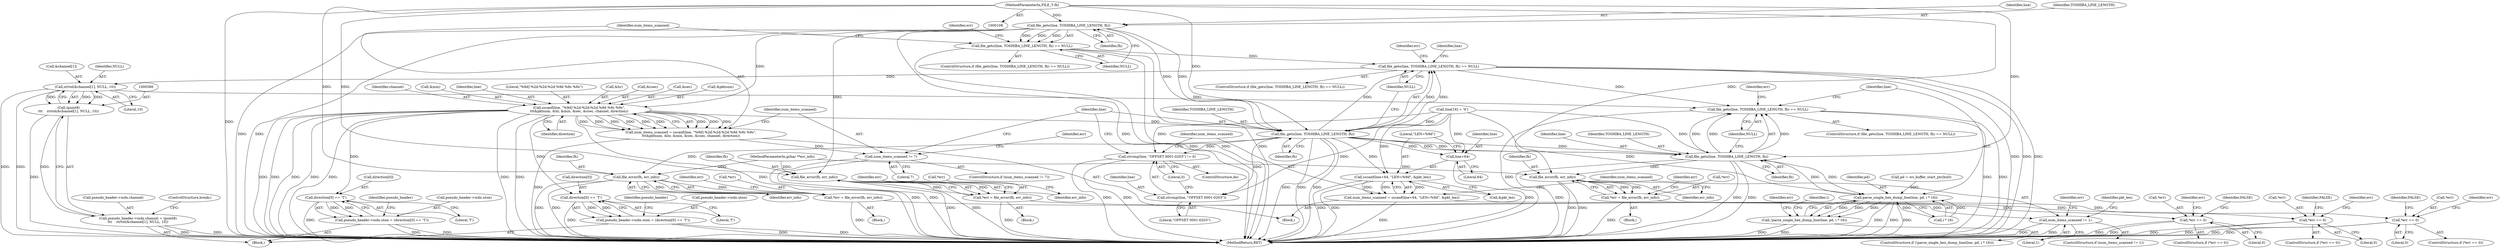 digraph "0_wireshark_3270dfac43da861c714df76513456b46765ff47f@API" {
"1000137" [label="(Call,file_gets(line, TOSHIBA_LINE_LENGTH, fh))"];
"1000109" [label="(MethodParameterIn,FILE_T fh)"];
"1000136" [label="(Call,file_gets(line, TOSHIBA_LINE_LENGTH, fh) == NULL)"];
"1000197" [label="(Call,file_gets(line, TOSHIBA_LINE_LENGTH, fh) == NULL)"];
"1000367" [label="(Call,strtol(&channel[1], NULL, 10))"];
"1000365" [label="(Call,(guint8)\n\t\t\t    strtol(&channel[1], NULL, 10))"];
"1000359" [label="(Call,pseudo_header->isdn.channel = (guint8)\n\t\t\t    strtol(&channel[1], NULL, 10))"];
"1000445" [label="(Call,file_gets(line, TOSHIBA_LINE_LENGTH, fh) == NULL)"];
"1000146" [label="(Call,file_error(fh, err_info))"];
"1000143" [label="(Call,*err = file_error(fh, err_info))"];
"1000150" [label="(Call,*err == 0)"];
"1000163" [label="(Call,sscanf(line, \"%9d] %2d:%2d:%2d.%9d %9s %9s\",\n\t\t\t&pktnum, &hr, &min, &sec, &csec, channel, direction))"];
"1000161" [label="(Call,num_items_scanned = sscanf(line, \"%9d] %2d:%2d:%2d.%9d %9s %9s\",\n\t\t\t&pktnum, &hr, &min, &sec, &csec, channel, direction))"];
"1000179" [label="(Call,num_items_scanned != 7)"];
"1000198" [label="(Call,file_gets(line, TOSHIBA_LINE_LENGTH, fh))"];
"1000207" [label="(Call,file_error(fh, err_info))"];
"1000204" [label="(Call,*err = file_error(fh, err_info))"];
"1000211" [label="(Call,*err == 0)"];
"1000227" [label="(Call,strcmp(line, \"OFFSET 0001-0203\") != 0)"];
"1000228" [label="(Call,strcmp(line, \"OFFSET 0001-0203\"))"];
"1000234" [label="(Call,sscanf(line+64, \"LEN=%9d\", &pkt_len))"];
"1000232" [label="(Call,num_items_scanned = sscanf(line+64, \"LEN=%9d\", &pkt_len))"];
"1000242" [label="(Call,num_items_scanned != 1)"];
"1000235" [label="(Call,line+64)"];
"1000446" [label="(Call,file_gets(line, TOSHIBA_LINE_LENGTH, fh))"];
"1000455" [label="(Call,file_error(fh, err_info))"];
"1000452" [label="(Call,*err = file_error(fh, err_info))"];
"1000459" [label="(Call,*err == 0)"];
"1000472" [label="(Call,parse_single_hex_dump_line(line, pd, i * 16))"];
"1000471" [label="(Call,!parse_single_hex_dump_line(line, pd, i * 16))"];
"1000354" [label="(Call,direction[0] == 'T')"];
"1000348" [label="(Call,pseudo_header->isdn.uton = (direction[0] == 'T'))"];
"1000387" [label="(Call,direction[0] == 'T')"];
"1000381" [label="(Call,pseudo_header->isdn.uton = (direction[0] == 'T'))"];
"1000381" [label="(Call,pseudo_header->isdn.uton = (direction[0] == 'T'))"];
"1000244" [label="(Literal,1)"];
"1000354" [label="(Call,direction[0] == 'T')"];
"1000228" [label="(Call,strcmp(line, \"OFFSET 0001-0203\"))"];
"1000180" [label="(Identifier,num_items_scanned)"];
"1000449" [label="(Identifier,fh)"];
"1000142" [label="(Block,)"];
"1000481" [label="(Identifier,err)"];
"1000140" [label="(Identifier,fh)"];
"1000452" [label="(Call,*err = file_error(fh, err_info))"];
"1000153" [label="(Literal,0)"];
"1000235" [label="(Call,line+64)"];
"1000462" [label="(Literal,0)"];
"1000472" [label="(Call,parse_single_hex_dump_line(line, pd, i * 16))"];
"1000456" [label="(Identifier,fh)"];
"1000447" [label="(Identifier,line)"];
"1000177" [label="(Identifier,direction)"];
"1000150" [label="(Call,*err == 0)"];
"1000239" [label="(Call,&pkt_len)"];
"1000471" [label="(Call,!parse_single_hex_dump_line(line, pd, i * 16))"];
"1000458" [label="(ControlStructure,if (*err == 0))"];
"1000198" [label="(Call,file_gets(line, TOSHIBA_LINE_LENGTH, fh))"];
"1000145" [label="(Identifier,err)"];
"1000368" [label="(Call,&channel[1])"];
"1000241" [label="(ControlStructure,if (num_items_scanned != 1))"];
"1000212" [label="(Call,*err)"];
"1000236" [label="(Identifier,line)"];
"1000114" [label="(Block,)"];
"1000166" [label="(Call,&pktnum)"];
"1000181" [label="(Literal,7)"];
"1000455" [label="(Call,file_error(fh, err_info))"];
"1000213" [label="(Identifier,err)"];
"1000194" [label="(ControlStructure,do)"];
"1000210" [label="(ControlStructure,if (*err == 0))"];
"1000391" [label="(Literal,'T')"];
"1000259" [label="(Identifier,pkt_len)"];
"1000141" [label="(Identifier,NULL)"];
"1000162" [label="(Identifier,num_items_scanned)"];
"1000445" [label="(Call,file_gets(line, TOSHIBA_LINE_LENGTH, fh) == NULL)"];
"1000242" [label="(Call,num_items_scanned != 1)"];
"1000163" [label="(Call,sscanf(line, \"%9d] %2d:%2d:%2d.%9d %9s %9s\",\n\t\t\t&pktnum, &hr, &min, &sec, &csec, channel, direction))"];
"1000203" [label="(Block,)"];
"1000135" [label="(ControlStructure,if (file_gets(line, TOSHIBA_LINE_LENGTH, fh) == NULL))"];
"1000176" [label="(Identifier,channel)"];
"1000233" [label="(Identifier,num_items_scanned)"];
"1000147" [label="(Identifier,fh)"];
"1000232" [label="(Call,num_items_scanned = sscanf(line+64, \"LEN=%9d\", &pkt_len))"];
"1000469" [label="(Identifier,FALSE)"];
"1000209" [label="(Identifier,err_info)"];
"1000185" [label="(Identifier,err)"];
"1000222" [label="(Call,line[16] = '\0')"];
"1000475" [label="(Call,i * 16)"];
"1000229" [label="(Identifier,line)"];
"1000442" [label="(Identifier,i)"];
"1000470" [label="(ControlStructure,if (!parse_single_hex_dump_line(line, pd, i * 16)))"];
"1000450" [label="(Identifier,NULL)"];
"1000473" [label="(Identifier,line)"];
"1000152" [label="(Identifier,err)"];
"1000207" [label="(Call,file_error(fh, err_info))"];
"1000238" [label="(Literal,\"LEN=%9d\")"];
"1000199" [label="(Identifier,line)"];
"1000341" [label="(Block,)"];
"1000214" [label="(Literal,0)"];
"1000137" [label="(Call,file_gets(line, TOSHIBA_LINE_LENGTH, fh))"];
"1000204" [label="(Call,*err = file_error(fh, err_info))"];
"1000234" [label="(Call,sscanf(line+64, \"LEN=%9d\", &pkt_len))"];
"1000474" [label="(Identifier,pd)"];
"1000460" [label="(Call,*err)"];
"1000143" [label="(Call,*err = file_error(fh, err_info))"];
"1000459" [label="(Call,*err == 0)"];
"1000365" [label="(Call,(guint8)\n\t\t\t    strtol(&channel[1], NULL, 10))"];
"1000362" [label="(Identifier,pseudo_header)"];
"1000373" [label="(Literal,10)"];
"1000138" [label="(Identifier,line)"];
"1000237" [label="(Literal,64)"];
"1000457" [label="(Identifier,err_info)"];
"1000387" [label="(Call,direction[0] == 'T')"];
"1000170" [label="(Call,&min)"];
"1000466" [label="(Identifier,err)"];
"1000395" [label="(Identifier,pseudo_header)"];
"1000374" [label="(ControlStructure,break;)"];
"1000113" [label="(MethodParameterIn,gchar **err_info)"];
"1000151" [label="(Call,*err)"];
"1000206" [label="(Identifier,err)"];
"1000164" [label="(Identifier,line)"];
"1000349" [label="(Call,pseudo_header->isdn.uton)"];
"1000165" [label="(Literal,\"%9d] %2d:%2d:%2d.%9d %9s %9s\")"];
"1000382" [label="(Call,pseudo_header->isdn.uton)"];
"1000202" [label="(Identifier,NULL)"];
"1000197" [label="(Call,file_gets(line, TOSHIBA_LINE_LENGTH, fh) == NULL)"];
"1000211" [label="(Call,*err == 0)"];
"1000149" [label="(ControlStructure,if (*err == 0))"];
"1000492" [label="(MethodReturn,RET)"];
"1000367" [label="(Call,strtol(&channel[1], NULL, 10))"];
"1000196" [label="(ControlStructure,if (file_gets(line, TOSHIBA_LINE_LENGTH, fh) == NULL))"];
"1000231" [label="(Literal,0)"];
"1000248" [label="(Identifier,err)"];
"1000360" [label="(Call,pseudo_header->isdn.channel)"];
"1000148" [label="(Identifier,err_info)"];
"1000146" [label="(Call,file_error(fh, err_info))"];
"1000454" [label="(Identifier,err)"];
"1000243" [label="(Identifier,num_items_scanned)"];
"1000451" [label="(Block,)"];
"1000109" [label="(MethodParameterIn,FILE_T fh)"];
"1000372" [label="(Identifier,NULL)"];
"1000446" [label="(Call,file_gets(line, TOSHIBA_LINE_LENGTH, fh))"];
"1000144" [label="(Call,*err)"];
"1000157" [label="(Identifier,err)"];
"1000200" [label="(Identifier,TOSHIBA_LINE_LENGTH)"];
"1000168" [label="(Call,&hr)"];
"1000348" [label="(Call,pseudo_header->isdn.uton = (direction[0] == 'T'))"];
"1000227" [label="(Call,strcmp(line, \"OFFSET 0001-0203\") != 0)"];
"1000136" [label="(Call,file_gets(line, TOSHIBA_LINE_LENGTH, fh) == NULL)"];
"1000161" [label="(Call,num_items_scanned = sscanf(line, \"%9d] %2d:%2d:%2d.%9d %9s %9s\",\n\t\t\t&pktnum, &hr, &min, &sec, &csec, channel, direction))"];
"1000359" [label="(Call,pseudo_header->isdn.channel = (guint8)\n\t\t\t    strtol(&channel[1], NULL, 10))"];
"1000160" [label="(Identifier,FALSE)"];
"1000174" [label="(Call,&csec)"];
"1000355" [label="(Call,direction[0])"];
"1000221" [label="(Identifier,FALSE)"];
"1000230" [label="(Literal,\"OFFSET 0001-0203\")"];
"1000448" [label="(Identifier,TOSHIBA_LINE_LENGTH)"];
"1000178" [label="(ControlStructure,if (num_items_scanned != 7))"];
"1000201" [label="(Identifier,fh)"];
"1000139" [label="(Identifier,TOSHIBA_LINE_LENGTH)"];
"1000461" [label="(Identifier,err)"];
"1000453" [label="(Call,*err)"];
"1000224" [label="(Identifier,line)"];
"1000444" [label="(ControlStructure,if (file_gets(line, TOSHIBA_LINE_LENGTH, fh) == NULL))"];
"1000388" [label="(Call,direction[0])"];
"1000208" [label="(Identifier,fh)"];
"1000218" [label="(Identifier,err)"];
"1000179" [label="(Call,num_items_scanned != 7)"];
"1000205" [label="(Call,*err)"];
"1000418" [label="(Call,pd = ws_buffer_start_ptr(buf))"];
"1000172" [label="(Call,&sec)"];
"1000358" [label="(Literal,'T')"];
"1000137" -> "1000136"  [label="AST: "];
"1000137" -> "1000140"  [label="CFG: "];
"1000138" -> "1000137"  [label="AST: "];
"1000139" -> "1000137"  [label="AST: "];
"1000140" -> "1000137"  [label="AST: "];
"1000141" -> "1000137"  [label="CFG: "];
"1000137" -> "1000492"  [label="DDG: "];
"1000137" -> "1000492"  [label="DDG: "];
"1000137" -> "1000492"  [label="DDG: "];
"1000137" -> "1000136"  [label="DDG: "];
"1000137" -> "1000136"  [label="DDG: "];
"1000137" -> "1000136"  [label="DDG: "];
"1000109" -> "1000137"  [label="DDG: "];
"1000137" -> "1000146"  [label="DDG: "];
"1000137" -> "1000163"  [label="DDG: "];
"1000137" -> "1000198"  [label="DDG: "];
"1000137" -> "1000198"  [label="DDG: "];
"1000109" -> "1000108"  [label="AST: "];
"1000109" -> "1000492"  [label="DDG: "];
"1000109" -> "1000146"  [label="DDG: "];
"1000109" -> "1000198"  [label="DDG: "];
"1000109" -> "1000207"  [label="DDG: "];
"1000109" -> "1000446"  [label="DDG: "];
"1000109" -> "1000455"  [label="DDG: "];
"1000136" -> "1000135"  [label="AST: "];
"1000136" -> "1000141"  [label="CFG: "];
"1000141" -> "1000136"  [label="AST: "];
"1000145" -> "1000136"  [label="CFG: "];
"1000162" -> "1000136"  [label="CFG: "];
"1000136" -> "1000492"  [label="DDG: "];
"1000136" -> "1000492"  [label="DDG: "];
"1000136" -> "1000492"  [label="DDG: "];
"1000136" -> "1000197"  [label="DDG: "];
"1000197" -> "1000196"  [label="AST: "];
"1000197" -> "1000202"  [label="CFG: "];
"1000198" -> "1000197"  [label="AST: "];
"1000202" -> "1000197"  [label="AST: "];
"1000206" -> "1000197"  [label="CFG: "];
"1000224" -> "1000197"  [label="CFG: "];
"1000197" -> "1000492"  [label="DDG: "];
"1000197" -> "1000492"  [label="DDG: "];
"1000197" -> "1000492"  [label="DDG: "];
"1000198" -> "1000197"  [label="DDG: "];
"1000198" -> "1000197"  [label="DDG: "];
"1000198" -> "1000197"  [label="DDG: "];
"1000197" -> "1000367"  [label="DDG: "];
"1000197" -> "1000445"  [label="DDG: "];
"1000367" -> "1000365"  [label="AST: "];
"1000367" -> "1000373"  [label="CFG: "];
"1000368" -> "1000367"  [label="AST: "];
"1000372" -> "1000367"  [label="AST: "];
"1000373" -> "1000367"  [label="AST: "];
"1000365" -> "1000367"  [label="CFG: "];
"1000367" -> "1000492"  [label="DDG: "];
"1000367" -> "1000492"  [label="DDG: "];
"1000367" -> "1000365"  [label="DDG: "];
"1000367" -> "1000365"  [label="DDG: "];
"1000367" -> "1000365"  [label="DDG: "];
"1000367" -> "1000445"  [label="DDG: "];
"1000365" -> "1000359"  [label="AST: "];
"1000366" -> "1000365"  [label="AST: "];
"1000359" -> "1000365"  [label="CFG: "];
"1000365" -> "1000492"  [label="DDG: "];
"1000365" -> "1000359"  [label="DDG: "];
"1000359" -> "1000341"  [label="AST: "];
"1000360" -> "1000359"  [label="AST: "];
"1000374" -> "1000359"  [label="CFG: "];
"1000359" -> "1000492"  [label="DDG: "];
"1000359" -> "1000492"  [label="DDG: "];
"1000445" -> "1000444"  [label="AST: "];
"1000445" -> "1000450"  [label="CFG: "];
"1000446" -> "1000445"  [label="AST: "];
"1000450" -> "1000445"  [label="AST: "];
"1000454" -> "1000445"  [label="CFG: "];
"1000473" -> "1000445"  [label="CFG: "];
"1000445" -> "1000492"  [label="DDG: "];
"1000445" -> "1000492"  [label="DDG: "];
"1000445" -> "1000492"  [label="DDG: "];
"1000446" -> "1000445"  [label="DDG: "];
"1000446" -> "1000445"  [label="DDG: "];
"1000446" -> "1000445"  [label="DDG: "];
"1000146" -> "1000143"  [label="AST: "];
"1000146" -> "1000148"  [label="CFG: "];
"1000147" -> "1000146"  [label="AST: "];
"1000148" -> "1000146"  [label="AST: "];
"1000143" -> "1000146"  [label="CFG: "];
"1000146" -> "1000492"  [label="DDG: "];
"1000146" -> "1000492"  [label="DDG: "];
"1000146" -> "1000143"  [label="DDG: "];
"1000146" -> "1000143"  [label="DDG: "];
"1000113" -> "1000146"  [label="DDG: "];
"1000143" -> "1000142"  [label="AST: "];
"1000144" -> "1000143"  [label="AST: "];
"1000152" -> "1000143"  [label="CFG: "];
"1000143" -> "1000492"  [label="DDG: "];
"1000143" -> "1000150"  [label="DDG: "];
"1000150" -> "1000149"  [label="AST: "];
"1000150" -> "1000153"  [label="CFG: "];
"1000151" -> "1000150"  [label="AST: "];
"1000153" -> "1000150"  [label="AST: "];
"1000157" -> "1000150"  [label="CFG: "];
"1000160" -> "1000150"  [label="CFG: "];
"1000150" -> "1000492"  [label="DDG: "];
"1000150" -> "1000492"  [label="DDG: "];
"1000163" -> "1000161"  [label="AST: "];
"1000163" -> "1000177"  [label="CFG: "];
"1000164" -> "1000163"  [label="AST: "];
"1000165" -> "1000163"  [label="AST: "];
"1000166" -> "1000163"  [label="AST: "];
"1000168" -> "1000163"  [label="AST: "];
"1000170" -> "1000163"  [label="AST: "];
"1000172" -> "1000163"  [label="AST: "];
"1000174" -> "1000163"  [label="AST: "];
"1000176" -> "1000163"  [label="AST: "];
"1000177" -> "1000163"  [label="AST: "];
"1000161" -> "1000163"  [label="CFG: "];
"1000163" -> "1000492"  [label="DDG: "];
"1000163" -> "1000492"  [label="DDG: "];
"1000163" -> "1000492"  [label="DDG: "];
"1000163" -> "1000492"  [label="DDG: "];
"1000163" -> "1000492"  [label="DDG: "];
"1000163" -> "1000492"  [label="DDG: "];
"1000163" -> "1000492"  [label="DDG: "];
"1000163" -> "1000492"  [label="DDG: "];
"1000163" -> "1000161"  [label="DDG: "];
"1000163" -> "1000161"  [label="DDG: "];
"1000163" -> "1000161"  [label="DDG: "];
"1000163" -> "1000161"  [label="DDG: "];
"1000163" -> "1000161"  [label="DDG: "];
"1000163" -> "1000161"  [label="DDG: "];
"1000163" -> "1000161"  [label="DDG: "];
"1000163" -> "1000161"  [label="DDG: "];
"1000163" -> "1000161"  [label="DDG: "];
"1000163" -> "1000198"  [label="DDG: "];
"1000163" -> "1000354"  [label="DDG: "];
"1000163" -> "1000387"  [label="DDG: "];
"1000161" -> "1000114"  [label="AST: "];
"1000162" -> "1000161"  [label="AST: "];
"1000180" -> "1000161"  [label="CFG: "];
"1000161" -> "1000492"  [label="DDG: "];
"1000161" -> "1000179"  [label="DDG: "];
"1000179" -> "1000178"  [label="AST: "];
"1000179" -> "1000181"  [label="CFG: "];
"1000180" -> "1000179"  [label="AST: "];
"1000181" -> "1000179"  [label="AST: "];
"1000185" -> "1000179"  [label="CFG: "];
"1000199" -> "1000179"  [label="CFG: "];
"1000179" -> "1000492"  [label="DDG: "];
"1000179" -> "1000492"  [label="DDG: "];
"1000198" -> "1000201"  [label="CFG: "];
"1000199" -> "1000198"  [label="AST: "];
"1000200" -> "1000198"  [label="AST: "];
"1000201" -> "1000198"  [label="AST: "];
"1000202" -> "1000198"  [label="CFG: "];
"1000198" -> "1000492"  [label="DDG: "];
"1000198" -> "1000492"  [label="DDG: "];
"1000198" -> "1000492"  [label="DDG: "];
"1000222" -> "1000198"  [label="DDG: "];
"1000198" -> "1000207"  [label="DDG: "];
"1000198" -> "1000227"  [label="DDG: "];
"1000198" -> "1000228"  [label="DDG: "];
"1000198" -> "1000234"  [label="DDG: "];
"1000198" -> "1000235"  [label="DDG: "];
"1000198" -> "1000446"  [label="DDG: "];
"1000198" -> "1000446"  [label="DDG: "];
"1000198" -> "1000446"  [label="DDG: "];
"1000207" -> "1000204"  [label="AST: "];
"1000207" -> "1000209"  [label="CFG: "];
"1000208" -> "1000207"  [label="AST: "];
"1000209" -> "1000207"  [label="AST: "];
"1000204" -> "1000207"  [label="CFG: "];
"1000207" -> "1000492"  [label="DDG: "];
"1000207" -> "1000492"  [label="DDG: "];
"1000207" -> "1000204"  [label="DDG: "];
"1000207" -> "1000204"  [label="DDG: "];
"1000113" -> "1000207"  [label="DDG: "];
"1000204" -> "1000203"  [label="AST: "];
"1000205" -> "1000204"  [label="AST: "];
"1000213" -> "1000204"  [label="CFG: "];
"1000204" -> "1000492"  [label="DDG: "];
"1000204" -> "1000211"  [label="DDG: "];
"1000211" -> "1000210"  [label="AST: "];
"1000211" -> "1000214"  [label="CFG: "];
"1000212" -> "1000211"  [label="AST: "];
"1000214" -> "1000211"  [label="AST: "];
"1000218" -> "1000211"  [label="CFG: "];
"1000221" -> "1000211"  [label="CFG: "];
"1000211" -> "1000492"  [label="DDG: "];
"1000211" -> "1000492"  [label="DDG: "];
"1000227" -> "1000194"  [label="AST: "];
"1000227" -> "1000231"  [label="CFG: "];
"1000228" -> "1000227"  [label="AST: "];
"1000231" -> "1000227"  [label="AST: "];
"1000199" -> "1000227"  [label="CFG: "];
"1000233" -> "1000227"  [label="CFG: "];
"1000227" -> "1000492"  [label="DDG: "];
"1000227" -> "1000492"  [label="DDG: "];
"1000222" -> "1000227"  [label="DDG: "];
"1000228" -> "1000230"  [label="CFG: "];
"1000229" -> "1000228"  [label="AST: "];
"1000230" -> "1000228"  [label="AST: "];
"1000231" -> "1000228"  [label="CFG: "];
"1000222" -> "1000228"  [label="DDG: "];
"1000234" -> "1000232"  [label="AST: "];
"1000234" -> "1000239"  [label="CFG: "];
"1000235" -> "1000234"  [label="AST: "];
"1000238" -> "1000234"  [label="AST: "];
"1000239" -> "1000234"  [label="AST: "];
"1000232" -> "1000234"  [label="CFG: "];
"1000234" -> "1000492"  [label="DDG: "];
"1000234" -> "1000492"  [label="DDG: "];
"1000234" -> "1000232"  [label="DDG: "];
"1000234" -> "1000232"  [label="DDG: "];
"1000234" -> "1000232"  [label="DDG: "];
"1000222" -> "1000234"  [label="DDG: "];
"1000232" -> "1000114"  [label="AST: "];
"1000233" -> "1000232"  [label="AST: "];
"1000243" -> "1000232"  [label="CFG: "];
"1000232" -> "1000492"  [label="DDG: "];
"1000232" -> "1000242"  [label="DDG: "];
"1000242" -> "1000241"  [label="AST: "];
"1000242" -> "1000244"  [label="CFG: "];
"1000243" -> "1000242"  [label="AST: "];
"1000244" -> "1000242"  [label="AST: "];
"1000248" -> "1000242"  [label="CFG: "];
"1000259" -> "1000242"  [label="CFG: "];
"1000242" -> "1000492"  [label="DDG: "];
"1000242" -> "1000492"  [label="DDG: "];
"1000235" -> "1000237"  [label="CFG: "];
"1000236" -> "1000235"  [label="AST: "];
"1000237" -> "1000235"  [label="AST: "];
"1000238" -> "1000235"  [label="CFG: "];
"1000235" -> "1000492"  [label="DDG: "];
"1000222" -> "1000235"  [label="DDG: "];
"1000446" -> "1000449"  [label="CFG: "];
"1000447" -> "1000446"  [label="AST: "];
"1000448" -> "1000446"  [label="AST: "];
"1000449" -> "1000446"  [label="AST: "];
"1000450" -> "1000446"  [label="CFG: "];
"1000446" -> "1000492"  [label="DDG: "];
"1000446" -> "1000492"  [label="DDG: "];
"1000446" -> "1000492"  [label="DDG: "];
"1000222" -> "1000446"  [label="DDG: "];
"1000472" -> "1000446"  [label="DDG: "];
"1000446" -> "1000455"  [label="DDG: "];
"1000446" -> "1000472"  [label="DDG: "];
"1000455" -> "1000452"  [label="AST: "];
"1000455" -> "1000457"  [label="CFG: "];
"1000456" -> "1000455"  [label="AST: "];
"1000457" -> "1000455"  [label="AST: "];
"1000452" -> "1000455"  [label="CFG: "];
"1000455" -> "1000492"  [label="DDG: "];
"1000455" -> "1000492"  [label="DDG: "];
"1000455" -> "1000452"  [label="DDG: "];
"1000455" -> "1000452"  [label="DDG: "];
"1000113" -> "1000455"  [label="DDG: "];
"1000452" -> "1000451"  [label="AST: "];
"1000453" -> "1000452"  [label="AST: "];
"1000461" -> "1000452"  [label="CFG: "];
"1000452" -> "1000492"  [label="DDG: "];
"1000452" -> "1000459"  [label="DDG: "];
"1000459" -> "1000458"  [label="AST: "];
"1000459" -> "1000462"  [label="CFG: "];
"1000460" -> "1000459"  [label="AST: "];
"1000462" -> "1000459"  [label="AST: "];
"1000466" -> "1000459"  [label="CFG: "];
"1000469" -> "1000459"  [label="CFG: "];
"1000459" -> "1000492"  [label="DDG: "];
"1000459" -> "1000492"  [label="DDG: "];
"1000472" -> "1000471"  [label="AST: "];
"1000472" -> "1000475"  [label="CFG: "];
"1000473" -> "1000472"  [label="AST: "];
"1000474" -> "1000472"  [label="AST: "];
"1000475" -> "1000472"  [label="AST: "];
"1000471" -> "1000472"  [label="CFG: "];
"1000472" -> "1000492"  [label="DDG: "];
"1000472" -> "1000492"  [label="DDG: "];
"1000472" -> "1000492"  [label="DDG: "];
"1000472" -> "1000471"  [label="DDG: "];
"1000472" -> "1000471"  [label="DDG: "];
"1000472" -> "1000471"  [label="DDG: "];
"1000222" -> "1000472"  [label="DDG: "];
"1000418" -> "1000472"  [label="DDG: "];
"1000475" -> "1000472"  [label="DDG: "];
"1000475" -> "1000472"  [label="DDG: "];
"1000471" -> "1000470"  [label="AST: "];
"1000481" -> "1000471"  [label="CFG: "];
"1000442" -> "1000471"  [label="CFG: "];
"1000471" -> "1000492"  [label="DDG: "];
"1000471" -> "1000492"  [label="DDG: "];
"1000354" -> "1000348"  [label="AST: "];
"1000354" -> "1000358"  [label="CFG: "];
"1000355" -> "1000354"  [label="AST: "];
"1000358" -> "1000354"  [label="AST: "];
"1000348" -> "1000354"  [label="CFG: "];
"1000354" -> "1000492"  [label="DDG: "];
"1000354" -> "1000348"  [label="DDG: "];
"1000354" -> "1000348"  [label="DDG: "];
"1000348" -> "1000341"  [label="AST: "];
"1000349" -> "1000348"  [label="AST: "];
"1000362" -> "1000348"  [label="CFG: "];
"1000348" -> "1000492"  [label="DDG: "];
"1000348" -> "1000492"  [label="DDG: "];
"1000387" -> "1000381"  [label="AST: "];
"1000387" -> "1000391"  [label="CFG: "];
"1000388" -> "1000387"  [label="AST: "];
"1000391" -> "1000387"  [label="AST: "];
"1000381" -> "1000387"  [label="CFG: "];
"1000387" -> "1000492"  [label="DDG: "];
"1000387" -> "1000381"  [label="DDG: "];
"1000387" -> "1000381"  [label="DDG: "];
"1000381" -> "1000341"  [label="AST: "];
"1000382" -> "1000381"  [label="AST: "];
"1000395" -> "1000381"  [label="CFG: "];
"1000381" -> "1000492"  [label="DDG: "];
"1000381" -> "1000492"  [label="DDG: "];
}
